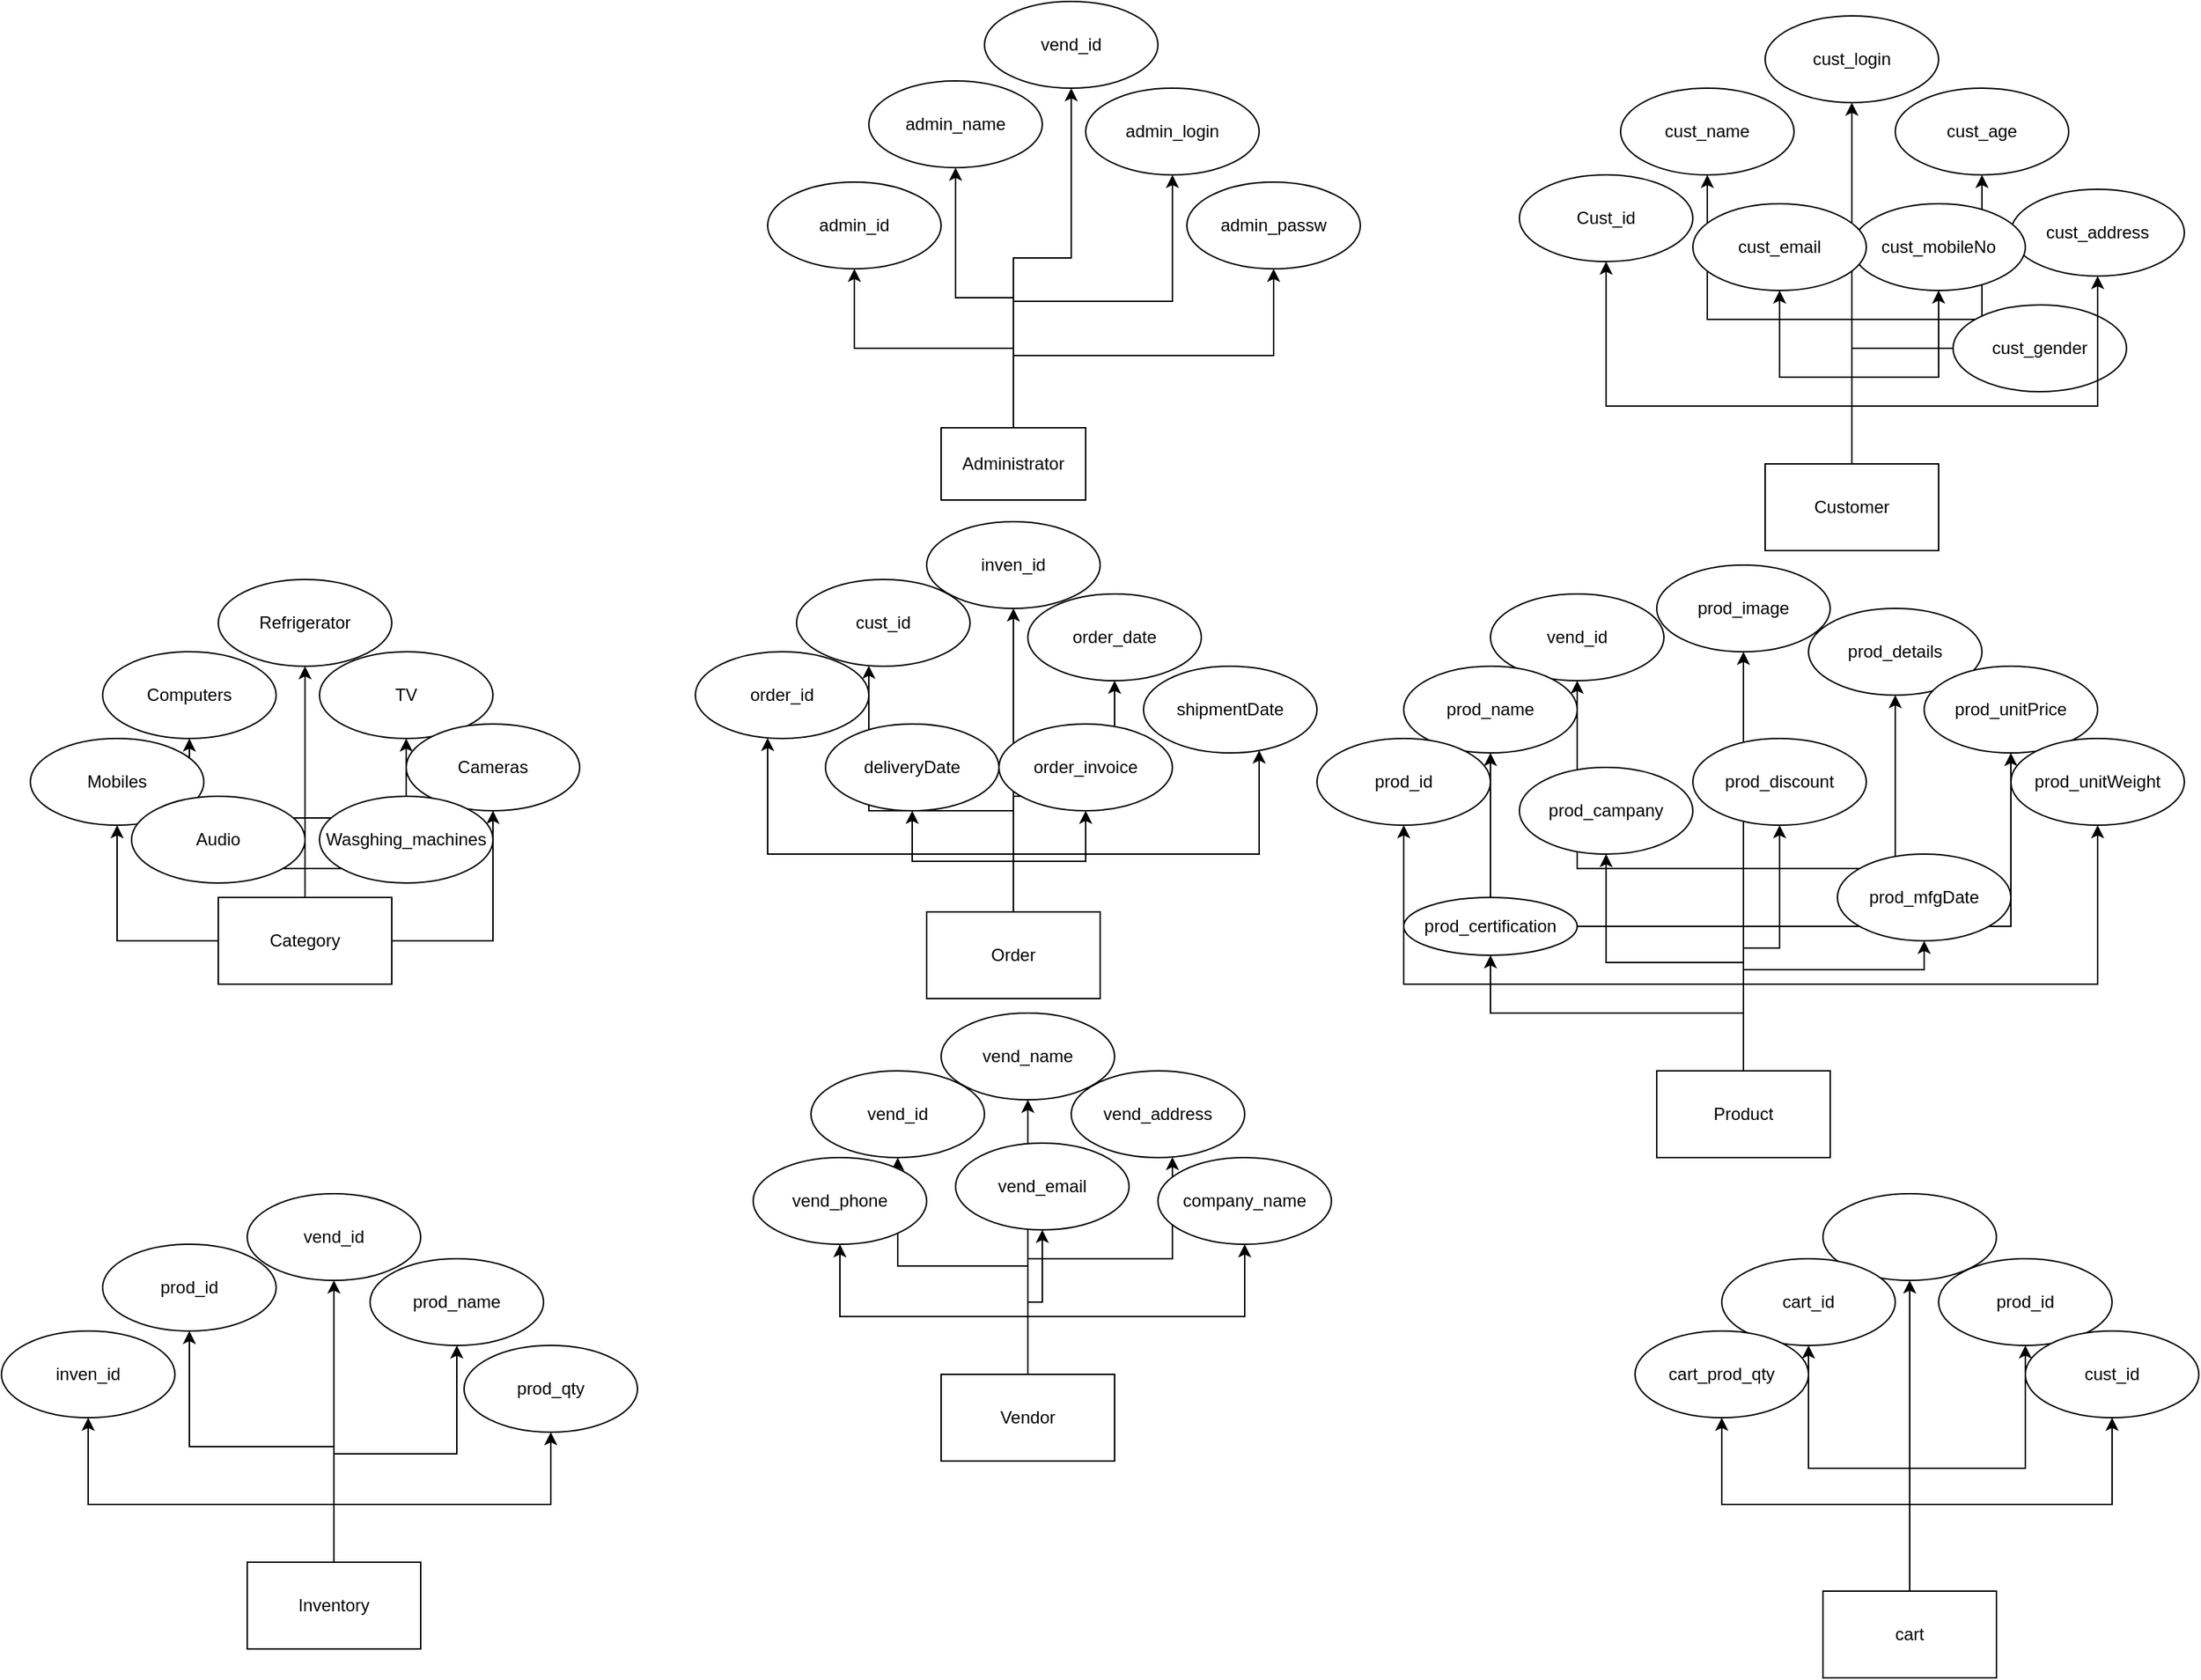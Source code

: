 <mxfile version="16.1.2" type="device" pages="3"><diagram id="Ebqkb3doInRJH-s3iBZt" name="Entity_dia"><mxGraphModel dx="1740" dy="1651" grid="1" gridSize="10" guides="1" tooltips="1" connect="1" arrows="1" fold="1" page="1" pageScale="1" pageWidth="850" pageHeight="1100" math="0" shadow="0"><root><mxCell id="0"/><mxCell id="1" parent="0"/><mxCell id="CBMjRum-nt-Ox8k-GS79-100" value="" style="group" vertex="1" connectable="0" parent="1"><mxGeometry x="370" y="-70" width="460" height="370" as="geometry"/></mxCell><mxCell id="CBMjRum-nt-Ox8k-GS79-56" value="Customer" style="rounded=0;whiteSpace=wrap;html=1;" vertex="1" parent="CBMjRum-nt-Ox8k-GS79-100"><mxGeometry x="170" y="310" width="120" height="60" as="geometry"/></mxCell><mxCell id="CBMjRum-nt-Ox8k-GS79-57" value="cust_login" style="ellipse;whiteSpace=wrap;html=1;rounded=0;" vertex="1" parent="CBMjRum-nt-Ox8k-GS79-100"><mxGeometry x="170" width="120" height="60" as="geometry"/></mxCell><mxCell id="CBMjRum-nt-Ox8k-GS79-58" value="" style="edgeStyle=orthogonalEdgeStyle;rounded=0;orthogonalLoop=1;jettySize=auto;html=1;" edge="1" parent="CBMjRum-nt-Ox8k-GS79-100" source="CBMjRum-nt-Ox8k-GS79-56" target="CBMjRum-nt-Ox8k-GS79-57"><mxGeometry relative="1" as="geometry"/></mxCell><mxCell id="CBMjRum-nt-Ox8k-GS79-59" value="cust_name" style="ellipse;whiteSpace=wrap;html=1;rounded=0;" vertex="1" parent="CBMjRum-nt-Ox8k-GS79-100"><mxGeometry x="70" y="50" width="120" height="60" as="geometry"/></mxCell><mxCell id="CBMjRum-nt-Ox8k-GS79-60" value="" style="edgeStyle=orthogonalEdgeStyle;rounded=0;orthogonalLoop=1;jettySize=auto;html=1;" edge="1" parent="CBMjRum-nt-Ox8k-GS79-100" source="CBMjRum-nt-Ox8k-GS79-56" target="CBMjRum-nt-Ox8k-GS79-59"><mxGeometry relative="1" as="geometry"/></mxCell><mxCell id="CBMjRum-nt-Ox8k-GS79-61" value="cust_age" style="ellipse;whiteSpace=wrap;html=1;rounded=0;" vertex="1" parent="CBMjRum-nt-Ox8k-GS79-100"><mxGeometry x="260" y="50" width="120" height="60" as="geometry"/></mxCell><mxCell id="CBMjRum-nt-Ox8k-GS79-62" value="" style="edgeStyle=orthogonalEdgeStyle;rounded=0;orthogonalLoop=1;jettySize=auto;html=1;" edge="1" parent="CBMjRum-nt-Ox8k-GS79-100" source="CBMjRum-nt-Ox8k-GS79-56" target="CBMjRum-nt-Ox8k-GS79-61"><mxGeometry relative="1" as="geometry"/></mxCell><mxCell id="CBMjRum-nt-Ox8k-GS79-63" value="cust_address" style="ellipse;whiteSpace=wrap;html=1;rounded=0;" vertex="1" parent="CBMjRum-nt-Ox8k-GS79-100"><mxGeometry x="340" y="120" width="120" height="60" as="geometry"/></mxCell><mxCell id="CBMjRum-nt-Ox8k-GS79-65" value="Cust_id" style="ellipse;whiteSpace=wrap;html=1;rounded=0;" vertex="1" parent="CBMjRum-nt-Ox8k-GS79-100"><mxGeometry y="110" width="120" height="60" as="geometry"/></mxCell><mxCell id="CBMjRum-nt-Ox8k-GS79-66" value="" style="edgeStyle=orthogonalEdgeStyle;rounded=0;orthogonalLoop=1;jettySize=auto;html=1;" edge="1" parent="CBMjRum-nt-Ox8k-GS79-100" source="CBMjRum-nt-Ox8k-GS79-56" target="CBMjRum-nt-Ox8k-GS79-65"><mxGeometry relative="1" as="geometry"><Array as="points"><mxPoint x="230" y="270"/><mxPoint x="60" y="270"/></Array></mxGeometry></mxCell><mxCell id="CBMjRum-nt-Ox8k-GS79-67" value="cust_mobileNo" style="ellipse;whiteSpace=wrap;html=1;rounded=0;" vertex="1" parent="CBMjRum-nt-Ox8k-GS79-100"><mxGeometry x="230" y="130" width="120" height="60" as="geometry"/></mxCell><mxCell id="CBMjRum-nt-Ox8k-GS79-68" value="" style="edgeStyle=orthogonalEdgeStyle;rounded=0;orthogonalLoop=1;jettySize=auto;html=1;" edge="1" parent="CBMjRum-nt-Ox8k-GS79-100" source="CBMjRum-nt-Ox8k-GS79-56" target="CBMjRum-nt-Ox8k-GS79-67"><mxGeometry relative="1" as="geometry"/></mxCell><mxCell id="CBMjRum-nt-Ox8k-GS79-69" value="cust_email" style="ellipse;whiteSpace=wrap;html=1;rounded=0;" vertex="1" parent="CBMjRum-nt-Ox8k-GS79-100"><mxGeometry x="120" y="130" width="120" height="60" as="geometry"/></mxCell><mxCell id="CBMjRum-nt-Ox8k-GS79-70" value="" style="edgeStyle=orthogonalEdgeStyle;rounded=0;orthogonalLoop=1;jettySize=auto;html=1;" edge="1" parent="CBMjRum-nt-Ox8k-GS79-100" source="CBMjRum-nt-Ox8k-GS79-56" target="CBMjRum-nt-Ox8k-GS79-69"><mxGeometry relative="1" as="geometry"/></mxCell><mxCell id="CBMjRum-nt-Ox8k-GS79-97" value="cust_gender" style="ellipse;whiteSpace=wrap;html=1;rounded=0;" vertex="1" parent="CBMjRum-nt-Ox8k-GS79-100"><mxGeometry x="300" y="200" width="120" height="60" as="geometry"/></mxCell><mxCell id="CBMjRum-nt-Ox8k-GS79-64" value="" style="edgeStyle=orthogonalEdgeStyle;rounded=0;orthogonalLoop=1;jettySize=auto;html=1;startArrow=none;" edge="1" parent="CBMjRum-nt-Ox8k-GS79-100" source="CBMjRum-nt-Ox8k-GS79-97" target="CBMjRum-nt-Ox8k-GS79-63"><mxGeometry relative="1" as="geometry"><Array as="points"><mxPoint x="230" y="270"/><mxPoint x="400" y="270"/></Array></mxGeometry></mxCell><mxCell id="CBMjRum-nt-Ox8k-GS79-101" value="" style="group" vertex="1" connectable="0" parent="1"><mxGeometry x="-150" y="-80" width="410" height="345" as="geometry"/></mxCell><mxCell id="CBMjRum-nt-Ox8k-GS79-33" value="Administrator" style="rounded=0;whiteSpace=wrap;html=1;" vertex="1" parent="CBMjRum-nt-Ox8k-GS79-101"><mxGeometry x="120" y="295" width="100" height="50" as="geometry"/></mxCell><mxCell id="CBMjRum-nt-Ox8k-GS79-46" value="vend_id" style="ellipse;whiteSpace=wrap;html=1;rounded=0;" vertex="1" parent="CBMjRum-nt-Ox8k-GS79-101"><mxGeometry x="150" width="120" height="60" as="geometry"/></mxCell><mxCell id="CBMjRum-nt-Ox8k-GS79-47" value="" style="edgeStyle=orthogonalEdgeStyle;rounded=0;orthogonalLoop=1;jettySize=auto;html=1;" edge="1" parent="CBMjRum-nt-Ox8k-GS79-101" source="CBMjRum-nt-Ox8k-GS79-33" target="CBMjRum-nt-Ox8k-GS79-46"><mxGeometry relative="1" as="geometry"/></mxCell><mxCell id="CBMjRum-nt-Ox8k-GS79-48" value="admin_login" style="ellipse;whiteSpace=wrap;html=1;rounded=0;" vertex="1" parent="CBMjRum-nt-Ox8k-GS79-101"><mxGeometry x="220" y="60" width="120" height="60" as="geometry"/></mxCell><mxCell id="CBMjRum-nt-Ox8k-GS79-49" value="" style="edgeStyle=orthogonalEdgeStyle;rounded=0;orthogonalLoop=1;jettySize=auto;html=1;" edge="1" parent="CBMjRum-nt-Ox8k-GS79-101" source="CBMjRum-nt-Ox8k-GS79-33" target="CBMjRum-nt-Ox8k-GS79-48"><mxGeometry relative="1" as="geometry"/></mxCell><mxCell id="CBMjRum-nt-Ox8k-GS79-50" value="admin_passw" style="ellipse;whiteSpace=wrap;html=1;rounded=0;" vertex="1" parent="CBMjRum-nt-Ox8k-GS79-101"><mxGeometry x="290" y="125" width="120" height="60" as="geometry"/></mxCell><mxCell id="CBMjRum-nt-Ox8k-GS79-51" value="" style="edgeStyle=orthogonalEdgeStyle;rounded=0;orthogonalLoop=1;jettySize=auto;html=1;" edge="1" parent="CBMjRum-nt-Ox8k-GS79-101" source="CBMjRum-nt-Ox8k-GS79-33" target="CBMjRum-nt-Ox8k-GS79-50"><mxGeometry relative="1" as="geometry"><Array as="points"><mxPoint x="170" y="245"/><mxPoint x="350" y="245"/></Array></mxGeometry></mxCell><mxCell id="CBMjRum-nt-Ox8k-GS79-52" value="admin_name" style="ellipse;whiteSpace=wrap;html=1;rounded=0;" vertex="1" parent="CBMjRum-nt-Ox8k-GS79-101"><mxGeometry x="70" y="55" width="120" height="60" as="geometry"/></mxCell><mxCell id="CBMjRum-nt-Ox8k-GS79-53" value="" style="edgeStyle=orthogonalEdgeStyle;rounded=0;orthogonalLoop=1;jettySize=auto;html=1;" edge="1" parent="CBMjRum-nt-Ox8k-GS79-101" source="CBMjRum-nt-Ox8k-GS79-33" target="CBMjRum-nt-Ox8k-GS79-52"><mxGeometry relative="1" as="geometry"/></mxCell><mxCell id="CBMjRum-nt-Ox8k-GS79-54" value="admin_id" style="ellipse;whiteSpace=wrap;html=1;rounded=0;" vertex="1" parent="CBMjRum-nt-Ox8k-GS79-101"><mxGeometry y="125" width="120" height="60" as="geometry"/></mxCell><mxCell id="CBMjRum-nt-Ox8k-GS79-55" value="" style="edgeStyle=orthogonalEdgeStyle;rounded=0;orthogonalLoop=1;jettySize=auto;html=1;" edge="1" parent="CBMjRum-nt-Ox8k-GS79-101" source="CBMjRum-nt-Ox8k-GS79-33" target="CBMjRum-nt-Ox8k-GS79-54"><mxGeometry relative="1" as="geometry"/></mxCell><mxCell id="CBMjRum-nt-Ox8k-GS79-103" value="" style="group" vertex="1" connectable="0" parent="1"><mxGeometry x="230" y="310" width="600" height="410" as="geometry"/></mxCell><mxCell id="CBMjRum-nt-Ox8k-GS79-71" value="Product" style="rounded=0;whiteSpace=wrap;html=1;" vertex="1" parent="CBMjRum-nt-Ox8k-GS79-103"><mxGeometry x="235" y="350" width="120" height="60" as="geometry"/></mxCell><mxCell id="CBMjRum-nt-Ox8k-GS79-72" value="prod_image" style="ellipse;whiteSpace=wrap;html=1;rounded=0;" vertex="1" parent="CBMjRum-nt-Ox8k-GS79-103"><mxGeometry x="235" width="120" height="60" as="geometry"/></mxCell><mxCell id="CBMjRum-nt-Ox8k-GS79-73" value="" style="edgeStyle=orthogonalEdgeStyle;rounded=0;orthogonalLoop=1;jettySize=auto;html=1;" edge="1" parent="CBMjRum-nt-Ox8k-GS79-103" source="CBMjRum-nt-Ox8k-GS79-71" target="CBMjRum-nt-Ox8k-GS79-72"><mxGeometry relative="1" as="geometry"/></mxCell><mxCell id="CBMjRum-nt-Ox8k-GS79-74" value="prod_details" style="ellipse;whiteSpace=wrap;html=1;rounded=0;" vertex="1" parent="CBMjRum-nt-Ox8k-GS79-103"><mxGeometry x="340" y="30" width="120" height="60" as="geometry"/></mxCell><mxCell id="CBMjRum-nt-Ox8k-GS79-75" value="" style="edgeStyle=orthogonalEdgeStyle;rounded=0;orthogonalLoop=1;jettySize=auto;html=1;" edge="1" parent="CBMjRum-nt-Ox8k-GS79-103" source="CBMjRum-nt-Ox8k-GS79-71" target="CBMjRum-nt-Ox8k-GS79-74"><mxGeometry relative="1" as="geometry"><Array as="points"><mxPoint x="295" y="210"/><mxPoint x="400" y="210"/></Array></mxGeometry></mxCell><mxCell id="CBMjRum-nt-Ox8k-GS79-76" value="vend_id" style="ellipse;whiteSpace=wrap;html=1;rounded=0;" vertex="1" parent="CBMjRum-nt-Ox8k-GS79-103"><mxGeometry x="120" y="20" width="120" height="60" as="geometry"/></mxCell><mxCell id="CBMjRum-nt-Ox8k-GS79-77" value="" style="edgeStyle=orthogonalEdgeStyle;rounded=0;orthogonalLoop=1;jettySize=auto;html=1;" edge="1" parent="CBMjRum-nt-Ox8k-GS79-103" source="CBMjRum-nt-Ox8k-GS79-71" target="CBMjRum-nt-Ox8k-GS79-76"><mxGeometry relative="1" as="geometry"><Array as="points"><mxPoint x="295" y="210"/><mxPoint x="180" y="210"/></Array></mxGeometry></mxCell><mxCell id="CBMjRum-nt-Ox8k-GS79-78" value="prod_unitPrice" style="ellipse;whiteSpace=wrap;html=1;rounded=0;" vertex="1" parent="CBMjRum-nt-Ox8k-GS79-103"><mxGeometry x="420" y="70" width="120" height="60" as="geometry"/></mxCell><mxCell id="CBMjRum-nt-Ox8k-GS79-79" value="" style="edgeStyle=orthogonalEdgeStyle;rounded=0;orthogonalLoop=1;jettySize=auto;html=1;" edge="1" parent="CBMjRum-nt-Ox8k-GS79-103" source="CBMjRum-nt-Ox8k-GS79-71" target="CBMjRum-nt-Ox8k-GS79-78"><mxGeometry relative="1" as="geometry"><Array as="points"><mxPoint x="295" y="250"/><mxPoint x="480" y="250"/></Array></mxGeometry></mxCell><mxCell id="CBMjRum-nt-Ox8k-GS79-80" value="prod_name" style="ellipse;whiteSpace=wrap;html=1;rounded=0;" vertex="1" parent="CBMjRum-nt-Ox8k-GS79-103"><mxGeometry x="60" y="70" width="120" height="60" as="geometry"/></mxCell><mxCell id="CBMjRum-nt-Ox8k-GS79-81" value="" style="edgeStyle=orthogonalEdgeStyle;rounded=0;orthogonalLoop=1;jettySize=auto;html=1;" edge="1" parent="CBMjRum-nt-Ox8k-GS79-103" source="CBMjRum-nt-Ox8k-GS79-71" target="CBMjRum-nt-Ox8k-GS79-80"><mxGeometry relative="1" as="geometry"><Array as="points"><mxPoint x="295" y="250"/><mxPoint x="120" y="250"/></Array></mxGeometry></mxCell><mxCell id="CBMjRum-nt-Ox8k-GS79-82" value="prod_unitWeight" style="ellipse;whiteSpace=wrap;html=1;rounded=0;" vertex="1" parent="CBMjRum-nt-Ox8k-GS79-103"><mxGeometry x="480" y="120" width="120" height="60" as="geometry"/></mxCell><mxCell id="CBMjRum-nt-Ox8k-GS79-83" value="" style="edgeStyle=orthogonalEdgeStyle;rounded=0;orthogonalLoop=1;jettySize=auto;html=1;" edge="1" parent="CBMjRum-nt-Ox8k-GS79-103" source="CBMjRum-nt-Ox8k-GS79-71" target="CBMjRum-nt-Ox8k-GS79-82"><mxGeometry relative="1" as="geometry"><Array as="points"><mxPoint x="295" y="290"/><mxPoint x="540" y="290"/></Array></mxGeometry></mxCell><mxCell id="CBMjRum-nt-Ox8k-GS79-84" value="prod_id" style="ellipse;whiteSpace=wrap;html=1;rounded=0;" vertex="1" parent="CBMjRum-nt-Ox8k-GS79-103"><mxGeometry y="120" width="120" height="60" as="geometry"/></mxCell><mxCell id="CBMjRum-nt-Ox8k-GS79-85" value="" style="edgeStyle=orthogonalEdgeStyle;rounded=0;orthogonalLoop=1;jettySize=auto;html=1;" edge="1" parent="CBMjRum-nt-Ox8k-GS79-103" source="CBMjRum-nt-Ox8k-GS79-71" target="CBMjRum-nt-Ox8k-GS79-84"><mxGeometry relative="1" as="geometry"><Array as="points"><mxPoint x="295" y="290"/><mxPoint x="60" y="290"/></Array></mxGeometry></mxCell><mxCell id="CBMjRum-nt-Ox8k-GS79-104" value="prod_discount" style="ellipse;whiteSpace=wrap;html=1;rounded=0;" vertex="1" parent="CBMjRum-nt-Ox8k-GS79-103"><mxGeometry x="260" y="120" width="120" height="60" as="geometry"/></mxCell><mxCell id="CBMjRum-nt-Ox8k-GS79-105" value="" style="edgeStyle=orthogonalEdgeStyle;rounded=0;orthogonalLoop=1;jettySize=auto;html=1;" edge="1" parent="CBMjRum-nt-Ox8k-GS79-103" source="CBMjRum-nt-Ox8k-GS79-71" target="CBMjRum-nt-Ox8k-GS79-104"><mxGeometry relative="1" as="geometry"/></mxCell><mxCell id="CBMjRum-nt-Ox8k-GS79-106" value="prod_campany" style="ellipse;whiteSpace=wrap;html=1;rounded=0;" vertex="1" parent="CBMjRum-nt-Ox8k-GS79-103"><mxGeometry x="140" y="140" width="120" height="60" as="geometry"/></mxCell><mxCell id="CBMjRum-nt-Ox8k-GS79-107" value="" style="edgeStyle=orthogonalEdgeStyle;rounded=0;orthogonalLoop=1;jettySize=auto;html=1;" edge="1" parent="CBMjRum-nt-Ox8k-GS79-103" source="CBMjRum-nt-Ox8k-GS79-71" target="CBMjRum-nt-Ox8k-GS79-106"><mxGeometry relative="1" as="geometry"/></mxCell><mxCell id="CBMjRum-nt-Ox8k-GS79-108" value="prod_mfgDate" style="ellipse;whiteSpace=wrap;html=1;rounded=0;" vertex="1" parent="CBMjRum-nt-Ox8k-GS79-103"><mxGeometry x="360" y="200" width="120" height="60" as="geometry"/></mxCell><mxCell id="CBMjRum-nt-Ox8k-GS79-109" value="" style="edgeStyle=orthogonalEdgeStyle;rounded=0;orthogonalLoop=1;jettySize=auto;html=1;" edge="1" parent="CBMjRum-nt-Ox8k-GS79-103" source="CBMjRum-nt-Ox8k-GS79-71" target="CBMjRum-nt-Ox8k-GS79-108"><mxGeometry relative="1" as="geometry"><Array as="points"><mxPoint x="295" y="280"/><mxPoint x="420" y="280"/></Array></mxGeometry></mxCell><mxCell id="CBMjRum-nt-Ox8k-GS79-110" value="prod_certification" style="ellipse;whiteSpace=wrap;html=1;rounded=0;" vertex="1" parent="CBMjRum-nt-Ox8k-GS79-103"><mxGeometry x="60" y="230" width="120" height="40" as="geometry"/></mxCell><mxCell id="CBMjRum-nt-Ox8k-GS79-111" value="" style="edgeStyle=orthogonalEdgeStyle;rounded=0;orthogonalLoop=1;jettySize=auto;html=1;" edge="1" parent="CBMjRum-nt-Ox8k-GS79-103" source="CBMjRum-nt-Ox8k-GS79-71" target="CBMjRum-nt-Ox8k-GS79-110"><mxGeometry relative="1" as="geometry"><Array as="points"><mxPoint x="295" y="310"/><mxPoint x="120" y="310"/></Array></mxGeometry></mxCell><mxCell id="CBMjRum-nt-Ox8k-GS79-122" value="" style="group" vertex="1" connectable="0" parent="1"><mxGeometry x="-200" y="280" width="430" height="330" as="geometry"/></mxCell><mxCell id="CBMjRum-nt-Ox8k-GS79-86" value="Order" style="rounded=0;whiteSpace=wrap;html=1;" vertex="1" parent="CBMjRum-nt-Ox8k-GS79-122"><mxGeometry x="160" y="270" width="120" height="60" as="geometry"/></mxCell><mxCell id="CBMjRum-nt-Ox8k-GS79-87" value="inven_id" style="ellipse;whiteSpace=wrap;html=1;rounded=0;" vertex="1" parent="CBMjRum-nt-Ox8k-GS79-122"><mxGeometry x="160" width="120" height="60" as="geometry"/></mxCell><mxCell id="CBMjRum-nt-Ox8k-GS79-88" value="" style="edgeStyle=orthogonalEdgeStyle;rounded=0;orthogonalLoop=1;jettySize=auto;html=1;" edge="1" parent="CBMjRum-nt-Ox8k-GS79-122" source="CBMjRum-nt-Ox8k-GS79-86" target="CBMjRum-nt-Ox8k-GS79-87"><mxGeometry relative="1" as="geometry"/></mxCell><mxCell id="CBMjRum-nt-Ox8k-GS79-89" value="order_date" style="ellipse;whiteSpace=wrap;html=1;rounded=0;" vertex="1" parent="CBMjRum-nt-Ox8k-GS79-122"><mxGeometry x="230" y="50" width="120" height="60" as="geometry"/></mxCell><mxCell id="CBMjRum-nt-Ox8k-GS79-90" value="" style="edgeStyle=orthogonalEdgeStyle;rounded=0;orthogonalLoop=1;jettySize=auto;html=1;" edge="1" parent="CBMjRum-nt-Ox8k-GS79-122" source="CBMjRum-nt-Ox8k-GS79-86" target="CBMjRum-nt-Ox8k-GS79-89"><mxGeometry relative="1" as="geometry"/></mxCell><mxCell id="CBMjRum-nt-Ox8k-GS79-91" value="cust_id" style="ellipse;whiteSpace=wrap;html=1;rounded=0;" vertex="1" parent="CBMjRum-nt-Ox8k-GS79-122"><mxGeometry x="70" y="40" width="120" height="60" as="geometry"/></mxCell><mxCell id="CBMjRum-nt-Ox8k-GS79-92" value="" style="edgeStyle=orthogonalEdgeStyle;rounded=0;orthogonalLoop=1;jettySize=auto;html=1;" edge="1" parent="CBMjRum-nt-Ox8k-GS79-122" source="CBMjRum-nt-Ox8k-GS79-86" target="CBMjRum-nt-Ox8k-GS79-91"><mxGeometry relative="1" as="geometry"><Array as="points"><mxPoint x="220" y="200"/><mxPoint x="120" y="200"/></Array></mxGeometry></mxCell><mxCell id="CBMjRum-nt-Ox8k-GS79-93" value="shipmentDate" style="ellipse;whiteSpace=wrap;html=1;rounded=0;" vertex="1" parent="CBMjRum-nt-Ox8k-GS79-122"><mxGeometry x="310" y="100" width="120" height="60" as="geometry"/></mxCell><mxCell id="CBMjRum-nt-Ox8k-GS79-94" value="" style="edgeStyle=orthogonalEdgeStyle;rounded=0;orthogonalLoop=1;jettySize=auto;html=1;" edge="1" parent="CBMjRum-nt-Ox8k-GS79-122" source="CBMjRum-nt-Ox8k-GS79-86" target="CBMjRum-nt-Ox8k-GS79-93"><mxGeometry relative="1" as="geometry"><Array as="points"><mxPoint x="220" y="230"/><mxPoint x="390" y="230"/></Array></mxGeometry></mxCell><mxCell id="CBMjRum-nt-Ox8k-GS79-112" value="order_id" style="ellipse;whiteSpace=wrap;html=1;rounded=0;" vertex="1" parent="CBMjRum-nt-Ox8k-GS79-122"><mxGeometry y="90" width="120" height="60" as="geometry"/></mxCell><mxCell id="CBMjRum-nt-Ox8k-GS79-113" value="" style="edgeStyle=orthogonalEdgeStyle;rounded=0;orthogonalLoop=1;jettySize=auto;html=1;" edge="1" parent="CBMjRum-nt-Ox8k-GS79-122" source="CBMjRum-nt-Ox8k-GS79-86" target="CBMjRum-nt-Ox8k-GS79-112"><mxGeometry relative="1" as="geometry"><Array as="points"><mxPoint x="220" y="230"/><mxPoint x="50" y="230"/></Array></mxGeometry></mxCell><mxCell id="CBMjRum-nt-Ox8k-GS79-116" value="deliveryDate" style="ellipse;whiteSpace=wrap;html=1;rounded=0;" vertex="1" parent="CBMjRum-nt-Ox8k-GS79-122"><mxGeometry x="90" y="140" width="120" height="60" as="geometry"/></mxCell><mxCell id="CBMjRum-nt-Ox8k-GS79-117" value="" style="edgeStyle=orthogonalEdgeStyle;rounded=0;orthogonalLoop=1;jettySize=auto;html=1;" edge="1" parent="CBMjRum-nt-Ox8k-GS79-122" source="CBMjRum-nt-Ox8k-GS79-86" target="CBMjRum-nt-Ox8k-GS79-116"><mxGeometry relative="1" as="geometry"/></mxCell><mxCell id="CBMjRum-nt-Ox8k-GS79-120" value="order_invoice" style="ellipse;whiteSpace=wrap;html=1;rounded=0;" vertex="1" parent="CBMjRum-nt-Ox8k-GS79-122"><mxGeometry x="210" y="140" width="120" height="60" as="geometry"/></mxCell><mxCell id="CBMjRum-nt-Ox8k-GS79-121" value="" style="edgeStyle=orthogonalEdgeStyle;rounded=0;orthogonalLoop=1;jettySize=auto;html=1;" edge="1" parent="CBMjRum-nt-Ox8k-GS79-122" source="CBMjRum-nt-Ox8k-GS79-86" target="CBMjRum-nt-Ox8k-GS79-120"><mxGeometry relative="1" as="geometry"/></mxCell><mxCell id="CBMjRum-nt-Ox8k-GS79-136" value="" style="group" vertex="1" connectable="0" parent="1"><mxGeometry x="-160" y="620" width="400" height="310" as="geometry"/></mxCell><mxCell id="CBMjRum-nt-Ox8k-GS79-123" value="Vendor" style="rounded=0;whiteSpace=wrap;html=1;" vertex="1" parent="CBMjRum-nt-Ox8k-GS79-136"><mxGeometry x="130" y="250" width="120" height="60" as="geometry"/></mxCell><mxCell id="CBMjRum-nt-Ox8k-GS79-124" value="vend_name" style="ellipse;whiteSpace=wrap;html=1;rounded=0;" vertex="1" parent="CBMjRum-nt-Ox8k-GS79-136"><mxGeometry x="130" width="120" height="60" as="geometry"/></mxCell><mxCell id="CBMjRum-nt-Ox8k-GS79-125" value="" style="edgeStyle=orthogonalEdgeStyle;rounded=0;orthogonalLoop=1;jettySize=auto;html=1;" edge="1" parent="CBMjRum-nt-Ox8k-GS79-136" source="CBMjRum-nt-Ox8k-GS79-123" target="CBMjRum-nt-Ox8k-GS79-124"><mxGeometry relative="1" as="geometry"/></mxCell><mxCell id="CBMjRum-nt-Ox8k-GS79-126" value="vend_address" style="ellipse;whiteSpace=wrap;html=1;rounded=0;" vertex="1" parent="CBMjRum-nt-Ox8k-GS79-136"><mxGeometry x="220" y="40" width="120" height="60" as="geometry"/></mxCell><mxCell id="CBMjRum-nt-Ox8k-GS79-127" value="" style="edgeStyle=orthogonalEdgeStyle;rounded=0;orthogonalLoop=1;jettySize=auto;html=1;" edge="1" parent="CBMjRum-nt-Ox8k-GS79-136" source="CBMjRum-nt-Ox8k-GS79-123" target="CBMjRum-nt-Ox8k-GS79-126"><mxGeometry relative="1" as="geometry"><Array as="points"><mxPoint x="190" y="170"/><mxPoint x="290" y="170"/></Array></mxGeometry></mxCell><mxCell id="CBMjRum-nt-Ox8k-GS79-128" value="vend_id" style="ellipse;whiteSpace=wrap;html=1;rounded=0;" vertex="1" parent="CBMjRum-nt-Ox8k-GS79-136"><mxGeometry x="40" y="40" width="120" height="60" as="geometry"/></mxCell><mxCell id="CBMjRum-nt-Ox8k-GS79-129" value="" style="edgeStyle=orthogonalEdgeStyle;rounded=0;orthogonalLoop=1;jettySize=auto;html=1;" edge="1" parent="CBMjRum-nt-Ox8k-GS79-136" source="CBMjRum-nt-Ox8k-GS79-123" target="CBMjRum-nt-Ox8k-GS79-128"><mxGeometry relative="1" as="geometry"/></mxCell><mxCell id="CBMjRum-nt-Ox8k-GS79-130" value="company_name" style="ellipse;whiteSpace=wrap;html=1;rounded=0;" vertex="1" parent="CBMjRum-nt-Ox8k-GS79-136"><mxGeometry x="280" y="100" width="120" height="60" as="geometry"/></mxCell><mxCell id="CBMjRum-nt-Ox8k-GS79-131" value="" style="edgeStyle=orthogonalEdgeStyle;rounded=0;orthogonalLoop=1;jettySize=auto;html=1;" edge="1" parent="CBMjRum-nt-Ox8k-GS79-136" source="CBMjRum-nt-Ox8k-GS79-123" target="CBMjRum-nt-Ox8k-GS79-130"><mxGeometry relative="1" as="geometry"><Array as="points"><mxPoint x="190" y="210"/><mxPoint x="340" y="210"/></Array></mxGeometry></mxCell><mxCell id="CBMjRum-nt-Ox8k-GS79-132" value="vend_phone" style="ellipse;whiteSpace=wrap;html=1;rounded=0;" vertex="1" parent="CBMjRum-nt-Ox8k-GS79-136"><mxGeometry y="100" width="120" height="60" as="geometry"/></mxCell><mxCell id="CBMjRum-nt-Ox8k-GS79-133" value="" style="edgeStyle=orthogonalEdgeStyle;rounded=0;orthogonalLoop=1;jettySize=auto;html=1;" edge="1" parent="CBMjRum-nt-Ox8k-GS79-136" source="CBMjRum-nt-Ox8k-GS79-123" target="CBMjRum-nt-Ox8k-GS79-132"><mxGeometry relative="1" as="geometry"><Array as="points"><mxPoint x="190" y="210"/><mxPoint x="60" y="210"/></Array></mxGeometry></mxCell><mxCell id="CBMjRum-nt-Ox8k-GS79-134" value="vend_email" style="ellipse;whiteSpace=wrap;html=1;rounded=0;" vertex="1" parent="CBMjRum-nt-Ox8k-GS79-136"><mxGeometry x="140" y="90" width="120" height="60" as="geometry"/></mxCell><mxCell id="CBMjRum-nt-Ox8k-GS79-135" value="" style="edgeStyle=orthogonalEdgeStyle;rounded=0;orthogonalLoop=1;jettySize=auto;html=1;" edge="1" parent="CBMjRum-nt-Ox8k-GS79-136" source="CBMjRum-nt-Ox8k-GS79-123" target="CBMjRum-nt-Ox8k-GS79-134"><mxGeometry relative="1" as="geometry"/></mxCell><mxCell id="CBMjRum-nt-Ox8k-GS79-148" value="" style="group" vertex="1" connectable="0" parent="1"><mxGeometry x="450" y="745" width="390" height="315" as="geometry"/></mxCell><mxCell id="CBMjRum-nt-Ox8k-GS79-137" value="cart" style="rounded=0;whiteSpace=wrap;html=1;" vertex="1" parent="CBMjRum-nt-Ox8k-GS79-148"><mxGeometry x="130" y="275" width="120" height="60" as="geometry"/></mxCell><mxCell id="CBMjRum-nt-Ox8k-GS79-138" value="" style="ellipse;whiteSpace=wrap;html=1;rounded=0;" vertex="1" parent="CBMjRum-nt-Ox8k-GS79-148"><mxGeometry x="130" width="120" height="60" as="geometry"/></mxCell><mxCell id="CBMjRum-nt-Ox8k-GS79-139" value="" style="edgeStyle=orthogonalEdgeStyle;rounded=0;orthogonalLoop=1;jettySize=auto;html=1;" edge="1" parent="CBMjRum-nt-Ox8k-GS79-148" source="CBMjRum-nt-Ox8k-GS79-137" target="CBMjRum-nt-Ox8k-GS79-138"><mxGeometry relative="1" as="geometry"><Array as="points"><mxPoint x="190" y="105"/><mxPoint x="190" y="105"/></Array></mxGeometry></mxCell><mxCell id="CBMjRum-nt-Ox8k-GS79-140" value="prod_id" style="ellipse;whiteSpace=wrap;html=1;rounded=0;" vertex="1" parent="CBMjRum-nt-Ox8k-GS79-148"><mxGeometry x="210" y="45" width="120" height="60" as="geometry"/></mxCell><mxCell id="CBMjRum-nt-Ox8k-GS79-141" value="" style="edgeStyle=orthogonalEdgeStyle;rounded=0;orthogonalLoop=1;jettySize=auto;html=1;" edge="1" parent="CBMjRum-nt-Ox8k-GS79-148" source="CBMjRum-nt-Ox8k-GS79-137" target="CBMjRum-nt-Ox8k-GS79-140"><mxGeometry relative="1" as="geometry"/></mxCell><mxCell id="CBMjRum-nt-Ox8k-GS79-142" value="cart_id" style="ellipse;whiteSpace=wrap;html=1;rounded=0;" vertex="1" parent="CBMjRum-nt-Ox8k-GS79-148"><mxGeometry x="60" y="45" width="120" height="60" as="geometry"/></mxCell><mxCell id="CBMjRum-nt-Ox8k-GS79-143" value="" style="edgeStyle=orthogonalEdgeStyle;rounded=0;orthogonalLoop=1;jettySize=auto;html=1;" edge="1" parent="CBMjRum-nt-Ox8k-GS79-148" source="CBMjRum-nt-Ox8k-GS79-137" target="CBMjRum-nt-Ox8k-GS79-142"><mxGeometry relative="1" as="geometry"/></mxCell><mxCell id="CBMjRum-nt-Ox8k-GS79-144" value="cust_id" style="ellipse;whiteSpace=wrap;html=1;rounded=0;" vertex="1" parent="CBMjRum-nt-Ox8k-GS79-148"><mxGeometry x="270" y="95" width="120" height="60" as="geometry"/></mxCell><mxCell id="CBMjRum-nt-Ox8k-GS79-145" value="" style="edgeStyle=orthogonalEdgeStyle;rounded=0;orthogonalLoop=1;jettySize=auto;html=1;" edge="1" parent="CBMjRum-nt-Ox8k-GS79-148" source="CBMjRum-nt-Ox8k-GS79-137" target="CBMjRum-nt-Ox8k-GS79-144"><mxGeometry relative="1" as="geometry"><Array as="points"><mxPoint x="190" y="215"/><mxPoint x="330" y="215"/></Array></mxGeometry></mxCell><mxCell id="CBMjRum-nt-Ox8k-GS79-146" value="cart_prod_qty" style="ellipse;whiteSpace=wrap;html=1;rounded=0;" vertex="1" parent="CBMjRum-nt-Ox8k-GS79-148"><mxGeometry y="95" width="120" height="60" as="geometry"/></mxCell><mxCell id="CBMjRum-nt-Ox8k-GS79-147" value="" style="edgeStyle=orthogonalEdgeStyle;rounded=0;orthogonalLoop=1;jettySize=auto;html=1;" edge="1" parent="CBMjRum-nt-Ox8k-GS79-148" source="CBMjRum-nt-Ox8k-GS79-137" target="CBMjRum-nt-Ox8k-GS79-146"><mxGeometry relative="1" as="geometry"><Array as="points"><mxPoint x="190" y="215"/><mxPoint x="60" y="215"/></Array></mxGeometry></mxCell><mxCell id="CBMjRum-nt-Ox8k-GS79-151" value="" style="edgeStyle=orthogonalEdgeStyle;rounded=0;orthogonalLoop=1;jettySize=auto;html=1;" edge="1" parent="1" source="CBMjRum-nt-Ox8k-GS79-149" target="CBMjRum-nt-Ox8k-GS79-150"><mxGeometry relative="1" as="geometry"/></mxCell><mxCell id="CBMjRum-nt-Ox8k-GS79-153" value="" style="edgeStyle=orthogonalEdgeStyle;rounded=0;orthogonalLoop=1;jettySize=auto;html=1;" edge="1" parent="1" source="CBMjRum-nt-Ox8k-GS79-149" target="CBMjRum-nt-Ox8k-GS79-152"><mxGeometry relative="1" as="geometry"/></mxCell><mxCell id="CBMjRum-nt-Ox8k-GS79-155" value="" style="edgeStyle=orthogonalEdgeStyle;rounded=0;orthogonalLoop=1;jettySize=auto;html=1;" edge="1" parent="1" source="CBMjRum-nt-Ox8k-GS79-149" target="CBMjRum-nt-Ox8k-GS79-154"><mxGeometry relative="1" as="geometry"><Array as="points"><mxPoint x="-450" y="920"/><mxPoint x="-550" y="920"/></Array></mxGeometry></mxCell><mxCell id="CBMjRum-nt-Ox8k-GS79-157" value="" style="edgeStyle=orthogonalEdgeStyle;rounded=0;orthogonalLoop=1;jettySize=auto;html=1;" edge="1" parent="1" source="CBMjRum-nt-Ox8k-GS79-149" target="CBMjRum-nt-Ox8k-GS79-156"><mxGeometry relative="1" as="geometry"><Array as="points"><mxPoint x="-450" y="960"/><mxPoint x="-300" y="960"/></Array></mxGeometry></mxCell><mxCell id="CBMjRum-nt-Ox8k-GS79-159" value="" style="edgeStyle=orthogonalEdgeStyle;rounded=0;orthogonalLoop=1;jettySize=auto;html=1;" edge="1" parent="1" source="CBMjRum-nt-Ox8k-GS79-149" target="CBMjRum-nt-Ox8k-GS79-158"><mxGeometry relative="1" as="geometry"><Array as="points"><mxPoint x="-450" y="960"/><mxPoint x="-620" y="960"/></Array></mxGeometry></mxCell><mxCell id="CBMjRum-nt-Ox8k-GS79-149" value="Inventory" style="rounded=0;whiteSpace=wrap;html=1;" vertex="1" parent="1"><mxGeometry x="-510" y="1000" width="120" height="60" as="geometry"/></mxCell><mxCell id="CBMjRum-nt-Ox8k-GS79-150" value="prod_name" style="ellipse;whiteSpace=wrap;html=1;rounded=0;" vertex="1" parent="1"><mxGeometry x="-425" y="790" width="120" height="60" as="geometry"/></mxCell><mxCell id="CBMjRum-nt-Ox8k-GS79-152" value="vend_id" style="ellipse;whiteSpace=wrap;html=1;rounded=0;" vertex="1" parent="1"><mxGeometry x="-510" y="745" width="120" height="60" as="geometry"/></mxCell><mxCell id="CBMjRum-nt-Ox8k-GS79-154" value="prod_id" style="ellipse;whiteSpace=wrap;html=1;rounded=0;" vertex="1" parent="1"><mxGeometry x="-610" y="780" width="120" height="60" as="geometry"/></mxCell><mxCell id="CBMjRum-nt-Ox8k-GS79-156" value="prod_qty" style="ellipse;whiteSpace=wrap;html=1;rounded=0;" vertex="1" parent="1"><mxGeometry x="-360" y="850" width="120" height="60" as="geometry"/></mxCell><mxCell id="CBMjRum-nt-Ox8k-GS79-158" value="inven_id" style="ellipse;whiteSpace=wrap;html=1;rounded=0;" vertex="1" parent="1"><mxGeometry x="-680" y="840" width="120" height="60" as="geometry"/></mxCell><mxCell id="CBMjRum-nt-Ox8k-GS79-164" value="" style="edgeStyle=orthogonalEdgeStyle;rounded=0;orthogonalLoop=1;jettySize=auto;html=1;" edge="1" parent="1" source="CBMjRum-nt-Ox8k-GS79-162" target="CBMjRum-nt-Ox8k-GS79-163"><mxGeometry relative="1" as="geometry"/></mxCell><mxCell id="CBMjRum-nt-Ox8k-GS79-166" value="" style="edgeStyle=orthogonalEdgeStyle;rounded=0;orthogonalLoop=1;jettySize=auto;html=1;" edge="1" parent="1" source="CBMjRum-nt-Ox8k-GS79-162" target="CBMjRum-nt-Ox8k-GS79-165"><mxGeometry relative="1" as="geometry"/></mxCell><mxCell id="CBMjRum-nt-Ox8k-GS79-168" value="" style="edgeStyle=orthogonalEdgeStyle;rounded=0;orthogonalLoop=1;jettySize=auto;html=1;" edge="1" parent="1" source="CBMjRum-nt-Ox8k-GS79-162" target="CBMjRum-nt-Ox8k-GS79-167"><mxGeometry relative="1" as="geometry"/></mxCell><mxCell id="CBMjRum-nt-Ox8k-GS79-170" value="" style="edgeStyle=orthogonalEdgeStyle;rounded=0;orthogonalLoop=1;jettySize=auto;html=1;" edge="1" parent="1" source="CBMjRum-nt-Ox8k-GS79-162" target="CBMjRum-nt-Ox8k-GS79-169"><mxGeometry relative="1" as="geometry"/></mxCell><mxCell id="CBMjRum-nt-Ox8k-GS79-172" value="" style="edgeStyle=orthogonalEdgeStyle;rounded=0;orthogonalLoop=1;jettySize=auto;html=1;" edge="1" parent="1" source="CBMjRum-nt-Ox8k-GS79-162" target="CBMjRum-nt-Ox8k-GS79-171"><mxGeometry relative="1" as="geometry"/></mxCell><mxCell id="CBMjRum-nt-Ox8k-GS79-174" value="" style="edgeStyle=orthogonalEdgeStyle;rounded=0;orthogonalLoop=1;jettySize=auto;html=1;" edge="1" parent="1" source="CBMjRum-nt-Ox8k-GS79-162" target="CBMjRum-nt-Ox8k-GS79-173"><mxGeometry relative="1" as="geometry"/></mxCell><mxCell id="CBMjRum-nt-Ox8k-GS79-176" value="" style="edgeStyle=orthogonalEdgeStyle;rounded=0;orthogonalLoop=1;jettySize=auto;html=1;" edge="1" parent="1" source="CBMjRum-nt-Ox8k-GS79-162" target="CBMjRum-nt-Ox8k-GS79-175"><mxGeometry relative="1" as="geometry"/></mxCell><mxCell id="CBMjRum-nt-Ox8k-GS79-162" value="Category" style="rounded=0;whiteSpace=wrap;html=1;" vertex="1" parent="1"><mxGeometry x="-530" y="540" width="120" height="60" as="geometry"/></mxCell><mxCell id="CBMjRum-nt-Ox8k-GS79-163" value="Refrigerator" style="ellipse;whiteSpace=wrap;html=1;rounded=0;" vertex="1" parent="1"><mxGeometry x="-530" y="320" width="120" height="60" as="geometry"/></mxCell><mxCell id="CBMjRum-nt-Ox8k-GS79-165" value="TV" style="ellipse;whiteSpace=wrap;html=1;rounded=0;" vertex="1" parent="1"><mxGeometry x="-460" y="370" width="120" height="60" as="geometry"/></mxCell><mxCell id="CBMjRum-nt-Ox8k-GS79-167" value="Computers" style="ellipse;whiteSpace=wrap;html=1;rounded=0;" vertex="1" parent="1"><mxGeometry x="-610" y="370" width="120" height="60" as="geometry"/></mxCell><mxCell id="CBMjRum-nt-Ox8k-GS79-169" value="Cameras" style="ellipse;whiteSpace=wrap;html=1;rounded=0;" vertex="1" parent="1"><mxGeometry x="-400" y="420" width="120" height="60" as="geometry"/></mxCell><mxCell id="CBMjRum-nt-Ox8k-GS79-171" value="Mobiles" style="ellipse;whiteSpace=wrap;html=1;rounded=0;" vertex="1" parent="1"><mxGeometry x="-660" y="430" width="120" height="60" as="geometry"/></mxCell><mxCell id="CBMjRum-nt-Ox8k-GS79-173" value="Audio" style="ellipse;whiteSpace=wrap;html=1;rounded=0;" vertex="1" parent="1"><mxGeometry x="-590" y="470" width="120" height="60" as="geometry"/></mxCell><mxCell id="CBMjRum-nt-Ox8k-GS79-175" value="Wasghing_machines" style="ellipse;whiteSpace=wrap;html=1;rounded=0;" vertex="1" parent="1"><mxGeometry x="-460" y="470" width="120" height="60" as="geometry"/></mxCell></root></mxGraphModel></diagram><diagram id="PJTxy1fewwEtpcNo7iIQ" name="Entity_Relation"><mxGraphModel dx="801" dy="496" grid="1" gridSize="10" guides="1" tooltips="1" connect="1" arrows="1" fold="1" page="1" pageScale="1" pageWidth="850" pageHeight="1100" math="0" shadow="0"><root><mxCell id="GJf3pYbmgoPBm3FL4A1T-0"/><mxCell id="GJf3pYbmgoPBm3FL4A1T-1" parent="GJf3pYbmgoPBm3FL4A1T-0"/><mxCell id="GJf3pYbmgoPBm3FL4A1T-2" value="Table" style="shape=table;startSize=30;container=1;collapsible=1;childLayout=tableLayout;fixedRows=1;rowLines=0;fontStyle=1;align=center;resizeLast=1;" vertex="1" parent="GJf3pYbmgoPBm3FL4A1T-1"><mxGeometry x="40" y="30" width="180" height="160" as="geometry"/></mxCell><mxCell id="GJf3pYbmgoPBm3FL4A1T-3" value="" style="shape=partialRectangle;collapsible=0;dropTarget=0;pointerEvents=0;fillColor=none;top=0;left=0;bottom=1;right=0;points=[[0,0.5],[1,0.5]];portConstraint=eastwest;" vertex="1" parent="GJf3pYbmgoPBm3FL4A1T-2"><mxGeometry y="30" width="180" height="30" as="geometry"/></mxCell><mxCell id="GJf3pYbmgoPBm3FL4A1T-4" value="PK" style="shape=partialRectangle;connectable=0;fillColor=none;top=0;left=0;bottom=0;right=0;fontStyle=1;overflow=hidden;" vertex="1" parent="GJf3pYbmgoPBm3FL4A1T-3"><mxGeometry width="30" height="30" as="geometry"><mxRectangle width="30" height="30" as="alternateBounds"/></mxGeometry></mxCell><mxCell id="GJf3pYbmgoPBm3FL4A1T-5" value="UniqueID" style="shape=partialRectangle;connectable=0;fillColor=none;top=0;left=0;bottom=0;right=0;align=left;spacingLeft=6;fontStyle=5;overflow=hidden;" vertex="1" parent="GJf3pYbmgoPBm3FL4A1T-3"><mxGeometry x="30" width="150" height="30" as="geometry"><mxRectangle width="150" height="30" as="alternateBounds"/></mxGeometry></mxCell><mxCell id="GJf3pYbmgoPBm3FL4A1T-6" value="" style="shape=partialRectangle;collapsible=0;dropTarget=0;pointerEvents=0;fillColor=none;top=0;left=0;bottom=0;right=0;points=[[0,0.5],[1,0.5]];portConstraint=eastwest;" vertex="1" parent="GJf3pYbmgoPBm3FL4A1T-2"><mxGeometry y="60" width="180" height="30" as="geometry"/></mxCell><mxCell id="GJf3pYbmgoPBm3FL4A1T-7" value="" style="shape=partialRectangle;connectable=0;fillColor=none;top=0;left=0;bottom=0;right=0;editable=1;overflow=hidden;" vertex="1" parent="GJf3pYbmgoPBm3FL4A1T-6"><mxGeometry width="30" height="30" as="geometry"><mxRectangle width="30" height="30" as="alternateBounds"/></mxGeometry></mxCell><mxCell id="GJf3pYbmgoPBm3FL4A1T-8" value="Row 1" style="shape=partialRectangle;connectable=0;fillColor=none;top=0;left=0;bottom=0;right=0;align=left;spacingLeft=6;overflow=hidden;" vertex="1" parent="GJf3pYbmgoPBm3FL4A1T-6"><mxGeometry x="30" width="150" height="30" as="geometry"><mxRectangle width="150" height="30" as="alternateBounds"/></mxGeometry></mxCell><mxCell id="GJf3pYbmgoPBm3FL4A1T-9" value="" style="shape=partialRectangle;collapsible=0;dropTarget=0;pointerEvents=0;fillColor=none;top=0;left=0;bottom=0;right=0;points=[[0,0.5],[1,0.5]];portConstraint=eastwest;" vertex="1" parent="GJf3pYbmgoPBm3FL4A1T-2"><mxGeometry y="90" width="180" height="30" as="geometry"/></mxCell><mxCell id="GJf3pYbmgoPBm3FL4A1T-10" value="" style="shape=partialRectangle;connectable=0;fillColor=none;top=0;left=0;bottom=0;right=0;editable=1;overflow=hidden;" vertex="1" parent="GJf3pYbmgoPBm3FL4A1T-9"><mxGeometry width="30" height="30" as="geometry"><mxRectangle width="30" height="30" as="alternateBounds"/></mxGeometry></mxCell><mxCell id="GJf3pYbmgoPBm3FL4A1T-11" value="Row 2" style="shape=partialRectangle;connectable=0;fillColor=none;top=0;left=0;bottom=0;right=0;align=left;spacingLeft=6;overflow=hidden;" vertex="1" parent="GJf3pYbmgoPBm3FL4A1T-9"><mxGeometry x="30" width="150" height="30" as="geometry"><mxRectangle width="150" height="30" as="alternateBounds"/></mxGeometry></mxCell><mxCell id="GJf3pYbmgoPBm3FL4A1T-12" value="" style="shape=partialRectangle;collapsible=0;dropTarget=0;pointerEvents=0;fillColor=none;top=0;left=0;bottom=0;right=0;points=[[0,0.5],[1,0.5]];portConstraint=eastwest;" vertex="1" parent="GJf3pYbmgoPBm3FL4A1T-2"><mxGeometry y="120" width="180" height="30" as="geometry"/></mxCell><mxCell id="GJf3pYbmgoPBm3FL4A1T-13" value="" style="shape=partialRectangle;connectable=0;fillColor=none;top=0;left=0;bottom=0;right=0;editable=1;overflow=hidden;" vertex="1" parent="GJf3pYbmgoPBm3FL4A1T-12"><mxGeometry width="30" height="30" as="geometry"><mxRectangle width="30" height="30" as="alternateBounds"/></mxGeometry></mxCell><mxCell id="GJf3pYbmgoPBm3FL4A1T-14" value="Row 3" style="shape=partialRectangle;connectable=0;fillColor=none;top=0;left=0;bottom=0;right=0;align=left;spacingLeft=6;overflow=hidden;" vertex="1" parent="GJf3pYbmgoPBm3FL4A1T-12"><mxGeometry x="30" width="150" height="30" as="geometry"><mxRectangle width="150" height="30" as="alternateBounds"/></mxGeometry></mxCell></root></mxGraphModel></diagram><diagram id="E8NWucDskGJ3w8pvvN3T" name="Page-3"><mxGraphModel dx="801" dy="496" grid="1" gridSize="10" guides="1" tooltips="1" connect="1" arrows="1" fold="1" page="1" pageScale="1" pageWidth="850" pageHeight="1100" math="0" shadow="0"><root><mxCell id="OHNi2ZAAiDoEnKolYIN3-0"/><mxCell id="OHNi2ZAAiDoEnKolYIN3-1" parent="OHNi2ZAAiDoEnKolYIN3-0"/></root></mxGraphModel></diagram></mxfile>